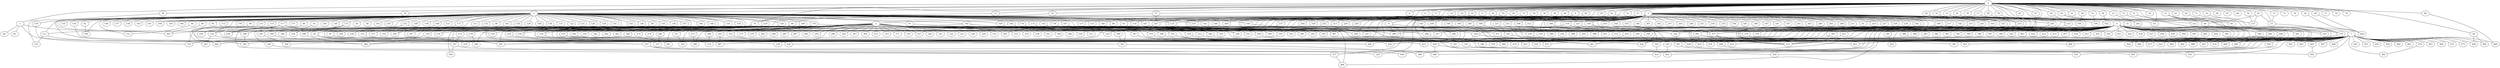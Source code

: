 
graph graphname {
    0 -- 1
0 -- 2
0 -- 3
0 -- 4
0 -- 5
0 -- 6
0 -- 7
0 -- 8
0 -- 9
0 -- 10
0 -- 11
0 -- 12
0 -- 13
0 -- 14
0 -- 15
0 -- 16
0 -- 17
0 -- 18
0 -- 19
0 -- 20
0 -- 21
0 -- 22
0 -- 23
0 -- 24
0 -- 25
0 -- 26
0 -- 27
0 -- 28
0 -- 29
0 -- 30
0 -- 31
0 -- 32
0 -- 33
0 -- 34
0 -- 35
0 -- 36
0 -- 37
0 -- 38
0 -- 39
0 -- 40
0 -- 41
0 -- 42
0 -- 43
0 -- 44
0 -- 45
0 -- 46
0 -- 47
0 -- 48
0 -- 49
0 -- 50
0 -- 51
0 -- 52
0 -- 53
0 -- 54
0 -- 55
0 -- 56
0 -- 57
0 -- 58
0 -- 59
0 -- 60
0 -- 61
0 -- 62
0 -- 63
0 -- 64
0 -- 65
0 -- 66
0 -- 67
0 -- 68
0 -- 69
0 -- 70
0 -- 71
0 -- 72
0 -- 73
0 -- 74
0 -- 75
0 -- 76
0 -- 77
0 -- 78
0 -- 79
0 -- 80
0 -- 416
1 -- 81
1 -- 82
1 -- 374
1 -- 405
2 -- 83
2 -- 84
2 -- 85
2 -- 86
2 -- 87
2 -- 88
2 -- 89
2 -- 90
2 -- 91
2 -- 92
2 -- 93
2 -- 94
2 -- 95
2 -- 96
2 -- 97
2 -- 98
2 -- 99
2 -- 100
2 -- 101
2 -- 102
2 -- 103
2 -- 104
2 -- 105
2 -- 106
2 -- 107
2 -- 108
2 -- 109
2 -- 110
2 -- 111
2 -- 112
2 -- 113
2 -- 114
2 -- 115
2 -- 116
2 -- 117
2 -- 118
2 -- 119
2 -- 120
2 -- 121
2 -- 122
2 -- 123
2 -- 124
2 -- 125
2 -- 126
2 -- 127
2 -- 128
2 -- 129
2 -- 130
2 -- 131
2 -- 132
2 -- 133
2 -- 134
2 -- 135
2 -- 136
2 -- 137
2 -- 138
2 -- 139
2 -- 140
2 -- 141
2 -- 142
2 -- 143
2 -- 144
2 -- 145
2 -- 146
2 -- 147
2 -- 148
2 -- 149
2 -- 150
2 -- 151
2 -- 152
2 -- 153
2 -- 154
2 -- 155
2 -- 156
2 -- 157
2 -- 158
2 -- 159
2 -- 160
2 -- 161
2 -- 162
2 -- 163
2 -- 164
2 -- 165
2 -- 166
2 -- 167
2 -- 168
2 -- 169
2 -- 170
2 -- 171
2 -- 172
2 -- 173
2 -- 174
2 -- 175
2 -- 176
2 -- 177
2 -- 178
2 -- 179
2 -- 180
2 -- 181
3 -- 256
3 -- 258
3 -- 259
3 -- 260
3 -- 261
3 -- 262
3 -- 257
3 -- 264
3 -- 265
3 -- 263
3 -- 182
3 -- 183
3 -- 184
3 -- 185
3 -- 186
3 -- 187
3 -- 188
3 -- 189
3 -- 190
3 -- 191
3 -- 192
3 -- 193
3 -- 194
3 -- 195
3 -- 196
3 -- 197
3 -- 198
3 -- 199
3 -- 200
3 -- 201
3 -- 202
3 -- 203
3 -- 204
3 -- 205
3 -- 206
3 -- 207
3 -- 208
3 -- 209
3 -- 210
3 -- 211
3 -- 212
3 -- 213
3 -- 214
3 -- 215
3 -- 216
3 -- 217
3 -- 218
3 -- 219
3 -- 220
3 -- 221
3 -- 222
3 -- 223
3 -- 224
3 -- 225
3 -- 226
3 -- 227
3 -- 228
3 -- 229
3 -- 230
3 -- 231
3 -- 232
3 -- 233
3 -- 234
3 -- 235
3 -- 236
3 -- 237
3 -- 238
3 -- 239
3 -- 240
3 -- 241
3 -- 242
3 -- 243
3 -- 244
3 -- 245
3 -- 246
3 -- 247
3 -- 248
3 -- 249
3 -- 250
3 -- 251
3 -- 252
3 -- 253
3 -- 254
3 -- 255
3 -- 373
4 -- 266
4 -- 267
4 -- 268
4 -- 269
4 -- 406
5 -- 270
5 -- 271
5 -- 272
5 -- 273
5 -- 274
5 -- 275
5 -- 276
5 -- 277
5 -- 278
5 -- 279
5 -- 280
5 -- 281
5 -- 282
5 -- 283
5 -- 284
5 -- 285
5 -- 286
5 -- 287
5 -- 288
5 -- 289
5 -- 290
5 -- 291
5 -- 292
5 -- 293
5 -- 294
5 -- 295
5 -- 296
5 -- 297
5 -- 298
5 -- 299
5 -- 300
5 -- 301
5 -- 302
5 -- 303
5 -- 304
5 -- 305
5 -- 306
5 -- 307
5 -- 308
5 -- 309
5 -- 310
5 -- 311
5 -- 312
5 -- 313
5 -- 314
5 -- 315
5 -- 316
5 -- 317
5 -- 318
5 -- 319
5 -- 320
5 -- 321
5 -- 322
5 -- 323
5 -- 324
5 -- 325
5 -- 326
5 -- 327
5 -- 328
5 -- 329
5 -- 330
5 -- 331
5 -- 332
5 -- 333
5 -- 334
5 -- 335
5 -- 336
5 -- 337
5 -- 338
5 -- 339
5 -- 340
5 -- 341
5 -- 342
5 -- 343
5 -- 344
5 -- 345
5 -- 346
5 -- 347
5 -- 348
5 -- 349
5 -- 350
5 -- 351
5 -- 352
5 -- 353
5 -- 354
5 -- 355
5 -- 356
5 -- 357
5 -- 358
5 -- 359
5 -- 360
5 -- 361
5 -- 362
5 -- 363
5 -- 364
5 -- 365
5 -- 366
5 -- 367
5 -- 368
5 -- 369
5 -- 370
5 -- 371
6 -- 384
6 -- 386
6 -- 387
6 -- 388
6 -- 389
6 -- 390
6 -- 385
6 -- 392
6 -- 393
6 -- 394
6 -- 395
6 -- 396
6 -- 397
6 -- 398
6 -- 399
6 -- 400
6 -- 401
6 -- 402
6 -- 403
6 -- 404
6 -- 405
6 -- 406
6 -- 407
6 -- 408
6 -- 409
6 -- 410
6 -- 411
6 -- 412
6 -- 413
6 -- 414
6 -- 415
6 -- 416
6 -- 417
6 -- 418
6 -- 419
6 -- 420
6 -- 421
6 -- 422
6 -- 423
6 -- 424
6 -- 425
6 -- 426
6 -- 391
6 -- 428
6 -- 429
6 -- 430
6 -- 431
6 -- 432
6 -- 433
6 -- 434
6 -- 435
6 -- 436
6 -- 437
6 -- 438
6 -- 439
6 -- 440
6 -- 441
6 -- 442
6 -- 443
6 -- 444
6 -- 427
6 -- 372
6 -- 373
6 -- 374
6 -- 375
6 -- 376
6 -- 377
6 -- 378
6 -- 379
6 -- 380
6 -- 381
6 -- 382
6 -- 383
7 -- 445
7 -- 446
7 -- 447
7 -- 448
7 -- 449
7 -- 450
7 -- 451
7 -- 452
7 -- 453
7 -- 454
7 -- 455
7 -- 456
7 -- 457
7 -- 458
7 -- 459
7 -- 460
7 -- 461
7 -- 462
7 -- 463
7 -- 464
7 -- 465
7 -- 466
7 -- 467
7 -- 468
7 -- 469
7 -- 470
7 -- 471
7 -- 472
7 -- 473
7 -- 474
7 -- 475
7 -- 476
7 -- 477
7 -- 478
7 -- 479
7 -- 480
7 -- 481
7 -- 482
7 -- 483
7 -- 484
7 -- 485
7 -- 486
7 -- 487
7 -- 488
7 -- 489
7 -- 490
7 -- 491
7 -- 492
7 -- 493
7 -- 494
7 -- 495
7 -- 496
7 -- 497
7 -- 498
7 -- 499
8 -- 339
8 -- 414
8 -- 294
10 -- 193
10 -- 360
12 -- 225
12 -- 334
13 -- 142
13 -- 368
13 -- 65
15 -- 137
16 -- 420
19 -- 153
21 -- 76
22 -- 174
23 -- 202
24 -- 404
25 -- 382
25 -- 324
26 -- 294
26 -- 226
27 -- 169
27 -- 107
28 -- 328
30 -- 299
31 -- 60
31 -- 485
33 -- 85
33 -- 489
33 -- 232
34 -- 366
35 -- 146
36 -- 459
37 -- 53
38 -- 199
40 -- 449
40 -- 494
41 -- 253
41 -- 222
42 -- 135
42 -- 61
43 -- 127
43 -- 60
43 -- 53
44 -- 85
46 -- 353
48 -- 490
49 -- 200
50 -- 202
50 -- 377
52 -- 194
53 -- 174
54 -- 413
55 -- 84
56 -- 101
57 -- 99
57 -- 267
58 -- 192
60 -- 391
63 -- 495
63 -- 314
64 -- 233
69 -- 404
70 -- 127
71 -- 430
72 -- 301
75 -- 114
76 -- 151
76 -- 144
80 -- 446
86 -- 466
87 -- 366
90 -- 405
91 -- 354
92 -- 149
93 -- 369
93 -- 207
94 -- 111
94 -- 97
96 -- 112
97 -- 247
98 -- 495
99 -- 450
99 -- 479
100 -- 259
100 -- 235
101 -- 433
102 -- 222
104 -- 398
104 -- 461
108 -- 357
110 -- 297
110 -- 480
111 -- 125
111 -- 383
114 -- 376
114 -- 119
115 -- 124
115 -- 300
116 -- 307
117 -- 256
117 -- 436
117 -- 346
117 -- 375
117 -- 239
117 -- 374
124 -- 447
124 -- 210
129 -- 456
130 -- 295
133 -- 466
133 -- 345
134 -- 234
135 -- 325
140 -- 495
140 -- 264
140 -- 435
142 -- 289
150 -- 316
151 -- 207
152 -- 373
152 -- 238
152 -- 336
159 -- 447
160 -- 468
161 -- 224
161 -- 305
167 -- 377
168 -- 317
169 -- 448
170 -- 427
171 -- 310
173 -- 372
174 -- 474
175 -- 487
175 -- 286
175 -- 436
178 -- 401
179 -- 292
179 -- 219
180 -- 270
182 -- 413
183 -- 288
188 -- 209
189 -- 480
190 -- 247
195 -- 463
196 -- 448
198 -- 241
200 -- 413
200 -- 457
204 -- 359
206 -- 424
207 -- 409
207 -- 229
209 -- 393
212 -- 218
213 -- 283
215 -- 486
216 -- 378
216 -- 240
216 -- 327
217 -- 484
217 -- 276
220 -- 350
221 -- 241
222 -- 301
223 -- 393
224 -- 339
228 -- 367
231 -- 461
233 -- 499
234 -- 281
237 -- 295
241 -- 424
249 -- 266
250 -- 343
252 -- 340
253 -- 371
258 -- 377
258 -- 424
259 -- 488
259 -- 492
259 -- 332
265 -- 453
267 -- 357
269 -- 309
270 -- 365
270 -- 391
273 -- 307
275 -- 298
276 -- 496
278 -- 369
280 -- 337
286 -- 490
288 -- 473
289 -- 478
291 -- 487
292 -- 493
299 -- 383
300 -- 495
301 -- 454
306 -- 379
307 -- 356
307 -- 373
308 -- 375
311 -- 342
312 -- 489
314 -- 332
314 -- 453
316 -- 426
316 -- 471
318 -- 428
330 -- 490
332 -- 464
345 -- 358
347 -- 459
349 -- 365
352 -- 420
359 -- 374
365 -- 386
366 -- 418
370 -- 380
371 -- 473
373 -- 406
376 -- 474
377 -- 414
377 -- 422
388 -- 493
389 -- 429
393 -- 416
395 -- 443
400 -- 477
401 -- 477
401 -- 450
407 -- 413
408 -- 423
411 -- 413
428 -- 491
433 -- 461
448 -- 455
459 -- 463
459 -- 468
465 -- 492
470 -- 482

}
